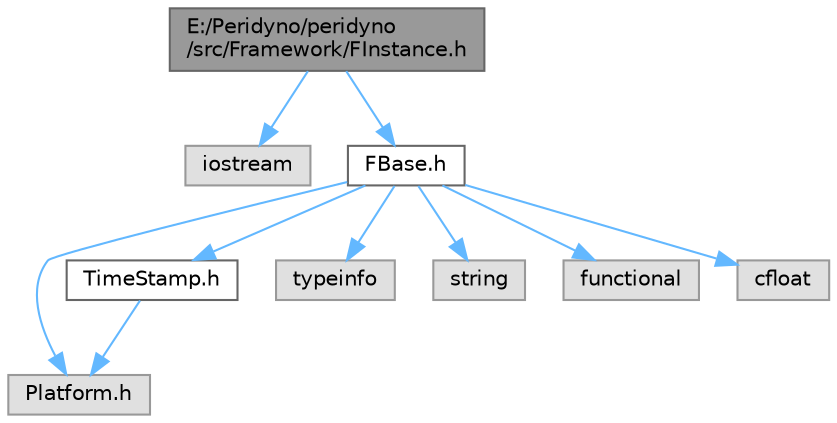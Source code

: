 digraph "E:/Peridyno/peridyno/src/Framework/FInstance.h"
{
 // LATEX_PDF_SIZE
  bgcolor="transparent";
  edge [fontname=Helvetica,fontsize=10,labelfontname=Helvetica,labelfontsize=10];
  node [fontname=Helvetica,fontsize=10,shape=box,height=0.2,width=0.4];
  Node1 [id="Node000001",label="E:/Peridyno/peridyno\l/src/Framework/FInstance.h",height=0.2,width=0.4,color="gray40", fillcolor="grey60", style="filled", fontcolor="black",tooltip=" "];
  Node1 -> Node2 [id="edge1_Node000001_Node000002",color="steelblue1",style="solid",tooltip=" "];
  Node2 [id="Node000002",label="iostream",height=0.2,width=0.4,color="grey60", fillcolor="#E0E0E0", style="filled",tooltip=" "];
  Node1 -> Node3 [id="edge2_Node000001_Node000003",color="steelblue1",style="solid",tooltip=" "];
  Node3 [id="Node000003",label="FBase.h",height=0.2,width=0.4,color="grey40", fillcolor="white", style="filled",URL="$_f_base_8h.html",tooltip=" "];
  Node3 -> Node4 [id="edge3_Node000003_Node000004",color="steelblue1",style="solid",tooltip=" "];
  Node4 [id="Node000004",label="Platform.h",height=0.2,width=0.4,color="grey60", fillcolor="#E0E0E0", style="filled",tooltip=" "];
  Node3 -> Node5 [id="edge4_Node000003_Node000005",color="steelblue1",style="solid",tooltip=" "];
  Node5 [id="Node000005",label="TimeStamp.h",height=0.2,width=0.4,color="grey40", fillcolor="white", style="filled",URL="$_time_stamp_8h.html",tooltip=" "];
  Node5 -> Node4 [id="edge5_Node000005_Node000004",color="steelblue1",style="solid",tooltip=" "];
  Node3 -> Node6 [id="edge6_Node000003_Node000006",color="steelblue1",style="solid",tooltip=" "];
  Node6 [id="Node000006",label="typeinfo",height=0.2,width=0.4,color="grey60", fillcolor="#E0E0E0", style="filled",tooltip=" "];
  Node3 -> Node7 [id="edge7_Node000003_Node000007",color="steelblue1",style="solid",tooltip=" "];
  Node7 [id="Node000007",label="string",height=0.2,width=0.4,color="grey60", fillcolor="#E0E0E0", style="filled",tooltip=" "];
  Node3 -> Node8 [id="edge8_Node000003_Node000008",color="steelblue1",style="solid",tooltip=" "];
  Node8 [id="Node000008",label="functional",height=0.2,width=0.4,color="grey60", fillcolor="#E0E0E0", style="filled",tooltip=" "];
  Node3 -> Node9 [id="edge9_Node000003_Node000009",color="steelblue1",style="solid",tooltip=" "];
  Node9 [id="Node000009",label="cfloat",height=0.2,width=0.4,color="grey60", fillcolor="#E0E0E0", style="filled",tooltip=" "];
}
